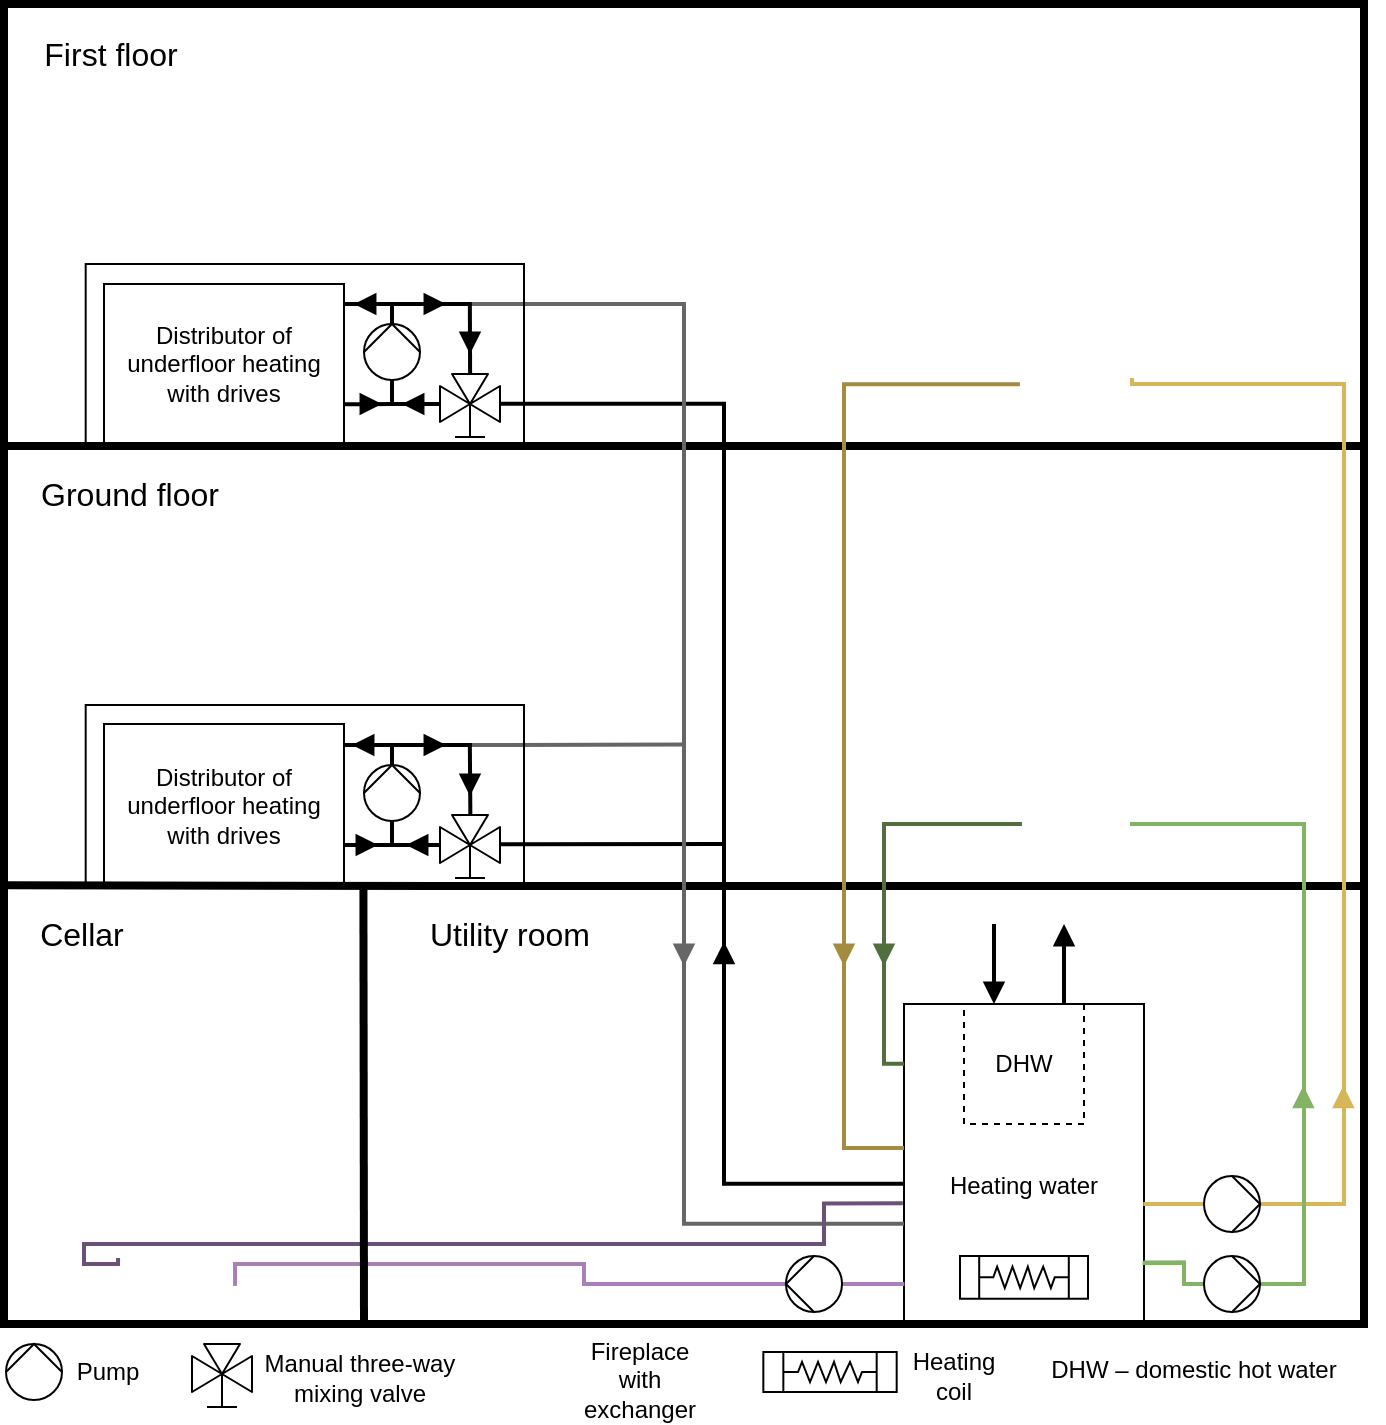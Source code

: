 <mxfile compressed="true" version="20.8.16" type="device"><diagram id="pLqHmQiU0E1_XqOjpQkK" name="Page-1"><mxGraphModel dx="1434" dy="844" grid="1" gridSize="10" guides="1" tooltips="1" connect="1" arrows="1" fold="1" page="1" pageScale="1" pageWidth="827" pageHeight="1169" math="0" shadow="0"><root><mxCell id="0"/><mxCell id="1" parent="0"/><mxCell id="nU4Wek5RADCCYADg814_-4" value="" style="rounded=0;whiteSpace=wrap;html=1;fillColor=none;movable=1;resizable=1;rotatable=1;deletable=1;editable=1;connectable=1;" parent="1" vertex="1"><mxGeometry x="530" y="640" width="120" height="160" as="geometry"/></mxCell><mxCell id="wU7P2PNgW5d9G5kwFJkN-10" style="edgeStyle=orthogonalEdgeStyle;rounded=0;orthogonalLoop=1;jettySize=auto;html=1;exitX=0;exitY=0.5;exitDx=0;exitDy=0;exitPerimeter=0;endArrow=none;endFill=0;strokeColor=#82b366;strokeWidth=2;fillColor=#d5e8d4;entryX=1;entryY=0.808;entryDx=0;entryDy=0;entryPerimeter=0;" parent="1" source="nU4Wek5RADCCYADg814_-49" target="nU4Wek5RADCCYADg814_-4" edge="1"><mxGeometry relative="1" as="geometry"><mxPoint x="656" y="780" as="targetPoint"/><Array as="points"><mxPoint x="670" y="780"/><mxPoint x="670" y="769"/></Array></mxGeometry></mxCell><mxCell id="wU7P2PNgW5d9G5kwFJkN-7" style="edgeStyle=orthogonalEdgeStyle;rounded=0;orthogonalLoop=1;jettySize=auto;html=1;exitX=0;exitY=0.5;exitDx=0;exitDy=0;exitPerimeter=0;entryX=0.002;entryY=0.88;entryDx=0;entryDy=0;entryPerimeter=0;strokeWidth=2;strokeColor=#A680B8;endArrow=none;endFill=0;" parent="1" source="wU7P2PNgW5d9G5kwFJkN-6" target="nU4Wek5RADCCYADg814_-4" edge="1"><mxGeometry relative="1" as="geometry"/></mxCell><mxCell id="nU4Wek5RADCCYADg814_-1" value="" style="whiteSpace=wrap;html=1;fillColor=none;strokeWidth=4;" parent="1" vertex="1"><mxGeometry x="80" y="140" width="680" height="660" as="geometry"/></mxCell><mxCell id="wU7P2PNgW5d9G5kwFJkN-8" style="edgeStyle=orthogonalEdgeStyle;rounded=0;orthogonalLoop=1;jettySize=auto;html=1;entryX=0.83;entryY=0.666;entryDx=0;entryDy=0;entryPerimeter=0;endArrow=none;endFill=0;strokeColor=#A680B8;strokeWidth=2;" parent="1" source="wU7P2PNgW5d9G5kwFJkN-6" target="wU7P2PNgW5d9G5kwFJkN-1" edge="1"><mxGeometry relative="1" as="geometry"><Array as="points"><mxPoint x="370" y="780"/><mxPoint x="370" y="770"/><mxPoint x="196" y="770"/></Array></mxGeometry></mxCell><mxCell id="nU4Wek5RADCCYADg814_-80" value="" style="endArrow=none;html=1;strokeColor=#666666;strokeWidth=2;fillColor=#f5f5f5;entryX=0.501;entryY=0.561;entryDx=0;entryDy=0;entryPerimeter=0;" parent="1" target="nU4Wek5RADCCYADg814_-1" edge="1"><mxGeometry width="50" height="50" relative="1" as="geometry"><mxPoint x="313" y="510.5" as="sourcePoint"/><mxPoint x="420" y="511" as="targetPoint"/></mxGeometry></mxCell><mxCell id="nU4Wek5RADCCYADg814_-81" value="" style="endArrow=none;html=1;strokeColor=#000000;strokeWidth=2;exitX=-0.003;exitY=0.593;exitDx=0;exitDy=0;exitPerimeter=0;" parent="1" source="nU4Wek5RADCCYADg814_-76" edge="1"><mxGeometry width="50" height="50" relative="1" as="geometry"><mxPoint x="360" y="590" as="sourcePoint"/><mxPoint x="440" y="560" as="targetPoint"/></mxGeometry></mxCell><mxCell id="nU4Wek5RADCCYADg814_-2" value="" style="endArrow=none;html=1;exitX=0;exitY=0.333;exitDx=0;exitDy=0;entryX=1;entryY=0.333;entryDx=0;entryDy=0;entryPerimeter=0;exitPerimeter=0;strokeWidth=4;" parent="1" edge="1"><mxGeometry width="50" height="50" relative="1" as="geometry"><mxPoint x="80" y="361.0" as="sourcePoint"/><mxPoint x="760" y="361.0" as="targetPoint"/></mxGeometry></mxCell><mxCell id="nU4Wek5RADCCYADg814_-3" value="" style="endArrow=none;html=1;exitX=0;exitY=0.666;exitDx=0;exitDy=0;exitPerimeter=0;strokeWidth=4;" parent="1" edge="1"><mxGeometry width="50" height="50" relative="1" as="geometry"><mxPoint x="80" y="580.6" as="sourcePoint"/><mxPoint x="760" y="581" as="targetPoint"/><Array as="points"><mxPoint x="310" y="581"/></Array></mxGeometry></mxCell><mxCell id="nU4Wek5RADCCYADg814_-42" style="edgeStyle=orthogonalEdgeStyle;rounded=0;orthogonalLoop=1;jettySize=auto;html=1;endArrow=none;endFill=0;strokeColor=#000000;strokeWidth=2;exitX=-0.016;exitY=0.586;exitDx=0;exitDy=0;exitPerimeter=0;entryX=0;entryY=0.562;entryDx=0;entryDy=0;entryPerimeter=0;" parent="1" source="nU4Wek5RADCCYADg814_-52" target="nU4Wek5RADCCYADg814_-4" edge="1"><mxGeometry relative="1" as="geometry"><mxPoint x="333" y="340" as="sourcePoint"/><mxPoint x="529" y="730" as="targetPoint"/><Array as="points"><mxPoint x="440" y="340"/><mxPoint x="440" y="730"/></Array></mxGeometry></mxCell><mxCell id="nU4Wek5RADCCYADg814_-45" style="edgeStyle=orthogonalEdgeStyle;rounded=0;orthogonalLoop=1;jettySize=auto;html=1;endArrow=none;endFill=0;strokeColor=#666666;strokeWidth=2;exitX=0;exitY=0.687;exitDx=0;exitDy=0;exitPerimeter=0;fillColor=#f5f5f5;" parent="1" source="nU4Wek5RADCCYADg814_-4" edge="1"><mxGeometry relative="1" as="geometry"><mxPoint x="313" y="290" as="targetPoint"/><mxPoint x="530" y="759.01" as="sourcePoint"/><Array as="points"><mxPoint x="420" y="750"/><mxPoint x="420" y="290"/></Array></mxGeometry></mxCell><mxCell id="nU4Wek5RADCCYADg814_-28" style="edgeStyle=orthogonalEdgeStyle;rounded=0;orthogonalLoop=1;jettySize=auto;html=1;endArrow=none;endFill=0;strokeWidth=2;exitX=0.2;exitY=0.533;exitDx=0;exitDy=0;exitPerimeter=0;fillColor=#d5e8d4;entryX=0.001;entryY=0.187;entryDx=0;entryDy=0;entryPerimeter=0;strokeColor=#506E3E;" parent="1" source="9d8b6mASqifzFQL8EZpE-1" target="nU4Wek5RADCCYADg814_-4" edge="1"><mxGeometry relative="1" as="geometry"><mxPoint x="527" y="670" as="targetPoint"/><Array as="points"><mxPoint x="520" y="550"/><mxPoint x="520" y="670"/></Array><mxPoint x="569.968" y="550" as="sourcePoint"/></mxGeometry></mxCell><mxCell id="nU4Wek5RADCCYADg814_-29" style="edgeStyle=orthogonalEdgeStyle;rounded=0;orthogonalLoop=1;jettySize=auto;html=1;endArrow=none;endFill=0;strokeWidth=2;fillColor=#fff2cc;entryX=0;entryY=0.437;entryDx=0;entryDy=0;entryPerimeter=0;exitX=0.747;exitY=0.288;exitDx=0;exitDy=0;exitPerimeter=0;strokeColor=#A38B42;" parent="1" source="nU4Wek5RADCCYADg814_-1" edge="1"><mxGeometry relative="1" as="geometry"><mxPoint x="587.02" y="331.98" as="sourcePoint"/><mxPoint x="530" y="712" as="targetPoint"/><Array as="points"><mxPoint x="500" y="330"/><mxPoint x="500" y="712"/></Array></mxGeometry></mxCell><mxCell id="nU4Wek5RADCCYADg814_-30" style="edgeStyle=orthogonalEdgeStyle;rounded=0;orthogonalLoop=1;jettySize=auto;html=1;entryX=0.997;entryY=0.625;entryDx=0;entryDy=0;entryPerimeter=0;endArrow=none;endFill=0;strokeWidth=2;exitX=0;exitY=0.5;exitDx=0;exitDy=0;exitPerimeter=0;strokeColor=#D6B656;" parent="1" source="nU4Wek5RADCCYADg814_-35" target="nU4Wek5RADCCYADg814_-4" edge="1"><mxGeometry relative="1" as="geometry"><mxPoint x="713.408" y="737.048" as="sourcePoint"/><mxPoint x="650.12" y="769.58" as="targetPoint"/><Array as="points"/></mxGeometry></mxCell><mxCell id="nU4Wek5RADCCYADg814_-8" value="" style="rounded=0;whiteSpace=wrap;html=1;fillColor=none;" parent="1" vertex="1"><mxGeometry x="120.84" y="270" width="219.16" height="89.62" as="geometry"/></mxCell><mxCell id="nU4Wek5RADCCYADg814_-61" style="edgeStyle=orthogonalEdgeStyle;rounded=0;orthogonalLoop=1;jettySize=auto;html=1;endArrow=none;endFill=0;strokeColor=#000000;strokeWidth=2;exitX=0.999;exitY=0.755;exitDx=0;exitDy=0;exitPerimeter=0;" parent="1" source="nU4Wek5RADCCYADg814_-14" edge="1"><mxGeometry relative="1" as="geometry"><mxPoint x="252" y="340" as="sourcePoint"/><mxPoint x="274" y="340" as="targetPoint"/><Array as="points"><mxPoint x="262" y="340"/></Array></mxGeometry></mxCell><mxCell id="nU4Wek5RADCCYADg814_-14" value="" style="rounded=0;whiteSpace=wrap;html=1;fillColor=none;" parent="1" vertex="1"><mxGeometry x="130" y="280" width="120" height="79.62" as="geometry"/></mxCell><mxCell id="nU4Wek5RADCCYADg814_-46" value="" style="rounded=0;whiteSpace=wrap;html=1;strokeWidth=1;fillColor=none;dashed=1;" parent="1" vertex="1"><mxGeometry x="560" y="640" width="60" height="60" as="geometry"/></mxCell><mxCell id="nU4Wek5RADCCYADg814_-47" value="DHW" style="text;html=1;strokeColor=none;fillColor=none;align=center;verticalAlign=middle;whiteSpace=wrap;rounded=0;dashed=1;" parent="1" vertex="1"><mxGeometry x="570" y="660" width="40" height="20" as="geometry"/></mxCell><mxCell id="nU4Wek5RADCCYADg814_-48" style="edgeStyle=orthogonalEdgeStyle;rounded=0;orthogonalLoop=1;jettySize=auto;html=1;endArrow=none;endFill=0;strokeWidth=2;strokeColor=#d6b656;entryX=1;entryY=0.5;entryDx=0;entryDy=0;entryPerimeter=0;fillColor=#fff2cc;exitX=0.811;exitY=0.489;exitDx=0;exitDy=0;exitPerimeter=0;" parent="1" source="nU4Wek5RADCCYADg814_-7" target="nU4Wek5RADCCYADg814_-35" edge="1"><mxGeometry relative="1" as="geometry"><mxPoint x="653" y="330" as="sourcePoint"/><mxPoint x="719.0" y="744" as="targetPoint"/><Array as="points"><mxPoint x="644" y="330"/><mxPoint x="750" y="330"/><mxPoint x="750" y="740"/></Array></mxGeometry></mxCell><mxCell id="nU4Wek5RADCCYADg814_-63" style="edgeStyle=orthogonalEdgeStyle;rounded=0;orthogonalLoop=1;jettySize=auto;html=1;exitX=0;exitY=0.5;exitDx=0;exitDy=0;exitPerimeter=0;endArrow=none;endFill=0;strokeColor=#82b366;strokeWidth=2;fillColor=#d5e8d4;entryX=0.994;entryY=0.809;entryDx=0;entryDy=0;entryPerimeter=0;" parent="1" source="nU4Wek5RADCCYADg814_-49" target="nU4Wek5RADCCYADg814_-4" edge="1"><mxGeometry relative="1" as="geometry"><mxPoint x="656" y="780" as="targetPoint"/><Array as="points"><mxPoint x="670" y="780"/><mxPoint x="670" y="769"/></Array></mxGeometry></mxCell><mxCell id="nU4Wek5RADCCYADg814_-64" style="edgeStyle=orthogonalEdgeStyle;rounded=0;orthogonalLoop=1;jettySize=auto;html=1;exitX=1;exitY=0.5;exitDx=0;exitDy=0;exitPerimeter=0;endArrow=none;endFill=0;strokeColor=#82b366;strokeWidth=2;fillColor=#d5e8d4;entryX=0.811;entryY=0.522;entryDx=0;entryDy=0;entryPerimeter=0;" parent="1" source="nU4Wek5RADCCYADg814_-49" target="9d8b6mASqifzFQL8EZpE-1" edge="1"><mxGeometry relative="1" as="geometry"><mxPoint x="661" y="550" as="targetPoint"/><Array as="points"><mxPoint x="730" y="780"/><mxPoint x="730" y="550"/><mxPoint x="644" y="550"/></Array></mxGeometry></mxCell><mxCell id="nU4Wek5RADCCYADg814_-49" value="" style="shape=mxgraph.pid.pumps_-_iso.pump_(liquid);html=1;pointerEvents=1;align=center;verticalLabelPosition=bottom;verticalAlign=top;dashed=0;fillColor=none;" parent="1" vertex="1"><mxGeometry x="680" y="766" width="28" height="28" as="geometry"/></mxCell><mxCell id="nU4Wek5RADCCYADg814_-62" style="edgeStyle=orthogonalEdgeStyle;rounded=0;orthogonalLoop=1;jettySize=auto;html=1;endArrow=none;endFill=0;strokeColor=#000000;strokeWidth=2;entryX=0.881;entryY=0.223;entryDx=0;entryDy=0;entryPerimeter=0;exitX=0.498;exitY=1.011;exitDx=0;exitDy=0;exitPerimeter=0;" parent="1" source="nU4Wek5RADCCYADg814_-52" edge="1"><mxGeometry relative="1" as="geometry"><mxPoint x="313.03" y="325.532" as="sourcePoint"/><mxPoint x="312.92" y="289.995" as="targetPoint"/></mxGeometry></mxCell><mxCell id="nU4Wek5RADCCYADg814_-52" value="" style="verticalLabelPosition=bottom;align=center;html=1;verticalAlign=top;pointerEvents=1;dashed=0;shape=mxgraph.pid2valves.valve;valveType=threeWay;actuator=man;fillColor=none;rotation=-180;" parent="1" vertex="1"><mxGeometry x="298" y="325" width="30" height="36" as="geometry"/></mxCell><mxCell id="nU4Wek5RADCCYADg814_-58" style="edgeStyle=orthogonalEdgeStyle;rounded=0;orthogonalLoop=1;jettySize=auto;html=1;exitX=1;exitY=0.5;exitDx=0;exitDy=0;exitPerimeter=0;endArrow=none;endFill=0;strokeColor=#000000;strokeWidth=2;entryX=1.002;entryY=0.125;entryDx=0;entryDy=0;entryPerimeter=0;" parent="1" edge="1"><mxGeometry relative="1" as="geometry"><mxPoint x="274.0" y="300.19" as="sourcePoint"/><mxPoint x="250.24" y="290.017" as="targetPoint"/><Array as="points"><mxPoint x="274" y="290.19"/></Array></mxGeometry></mxCell><mxCell id="nU4Wek5RADCCYADg814_-59" style="edgeStyle=orthogonalEdgeStyle;rounded=0;orthogonalLoop=1;jettySize=auto;html=1;exitX=0;exitY=0.5;exitDx=0;exitDy=0;exitPerimeter=0;endArrow=none;endFill=0;strokeColor=#000000;strokeWidth=2;" parent="1" source="nU4Wek5RADCCYADg814_-53" edge="1"><mxGeometry relative="1" as="geometry"><mxPoint x="298" y="340" as="targetPoint"/><Array as="points"><mxPoint x="274" y="340"/></Array></mxGeometry></mxCell><mxCell id="nU4Wek5RADCCYADg814_-53" value="" style="shape=mxgraph.pid.pumps_-_iso.pump_(liquid);html=1;pointerEvents=1;align=center;verticalLabelPosition=bottom;verticalAlign=top;dashed=0;fillColor=none;rotation=-90;" parent="1" vertex="1"><mxGeometry x="260" y="300" width="28" height="28" as="geometry"/></mxCell><mxCell id="nU4Wek5RADCCYADg814_-54" value="" style="endArrow=block;html=1;strokeColor=#000000;strokeWidth=2;entryX=0.25;entryY=0;entryDx=0;entryDy=0;endFill=1;" parent="1" target="nU4Wek5RADCCYADg814_-46" edge="1"><mxGeometry width="50" height="50" relative="1" as="geometry"><mxPoint x="575" y="600" as="sourcePoint"/><mxPoint x="620" y="610" as="targetPoint"/></mxGeometry></mxCell><mxCell id="nU4Wek5RADCCYADg814_-55" value="" style="endArrow=block;html=1;strokeColor=#000000;strokeWidth=2;exitX=0.833;exitY=0.286;exitDx=0;exitDy=0;exitPerimeter=0;endFill=1;" parent="1" edge="1"><mxGeometry width="50" height="50" relative="1" as="geometry"><mxPoint x="610" y="640" as="sourcePoint"/><mxPoint x="610.02" y="599.98" as="targetPoint"/></mxGeometry></mxCell><mxCell id="nU4Wek5RADCCYADg814_-35" value="" style="shape=mxgraph.pid.pumps_-_iso.pump_(liquid);html=1;pointerEvents=1;align=center;verticalLabelPosition=bottom;verticalAlign=top;dashed=0;fillColor=none;" parent="1" vertex="1"><mxGeometry x="680" y="726" width="28" height="28" as="geometry"/></mxCell><mxCell id="nU4Wek5RADCCYADg814_-72" value="" style="rounded=0;whiteSpace=wrap;html=1;fillColor=none;" parent="1" vertex="1"><mxGeometry x="120.84" y="490.5" width="219.16" height="89.62" as="geometry"/></mxCell><mxCell id="nU4Wek5RADCCYADg814_-73" style="edgeStyle=orthogonalEdgeStyle;rounded=0;orthogonalLoop=1;jettySize=auto;html=1;endArrow=none;endFill=0;strokeColor=#000000;strokeWidth=2;exitX=1.001;exitY=0.755;exitDx=0;exitDy=0;exitPerimeter=0;" parent="1" source="nU4Wek5RADCCYADg814_-74" edge="1"><mxGeometry relative="1" as="geometry"><mxPoint x="252" y="560.5" as="sourcePoint"/><mxPoint x="274" y="560.5" as="targetPoint"/><Array as="points"/></mxGeometry></mxCell><mxCell id="nU4Wek5RADCCYADg814_-74" value="" style="rounded=0;whiteSpace=wrap;html=1;fillColor=none;" parent="1" vertex="1"><mxGeometry x="130" y="500" width="120" height="80.12" as="geometry"/></mxCell><mxCell id="nU4Wek5RADCCYADg814_-75" style="edgeStyle=orthogonalEdgeStyle;rounded=0;orthogonalLoop=1;jettySize=auto;html=1;endArrow=none;endFill=0;strokeColor=#000000;strokeWidth=2;entryX=0.881;entryY=0.223;entryDx=0;entryDy=0;entryPerimeter=0;exitX=0.494;exitY=1.013;exitDx=0;exitDy=0;exitPerimeter=0;" parent="1" source="nU4Wek5RADCCYADg814_-76" edge="1"><mxGeometry relative="1" as="geometry"><mxPoint x="313.03" y="546.032" as="sourcePoint"/><mxPoint x="312.92" y="510.495" as="targetPoint"/></mxGeometry></mxCell><mxCell id="nU4Wek5RADCCYADg814_-76" value="" style="verticalLabelPosition=bottom;align=center;html=1;verticalAlign=top;pointerEvents=1;dashed=0;shape=mxgraph.pid2valves.valve;valveType=threeWay;actuator=man;fillColor=none;rotation=-180;" parent="1" vertex="1"><mxGeometry x="298" y="545.5" width="30" height="36" as="geometry"/></mxCell><mxCell id="nU4Wek5RADCCYADg814_-77" style="edgeStyle=orthogonalEdgeStyle;rounded=0;orthogonalLoop=1;jettySize=auto;html=1;exitX=1;exitY=0.5;exitDx=0;exitDy=0;exitPerimeter=0;endArrow=none;endFill=0;strokeColor=#000000;strokeWidth=2;entryX=1.002;entryY=0.125;entryDx=0;entryDy=0;entryPerimeter=0;" parent="1" edge="1"><mxGeometry relative="1" as="geometry"><mxPoint x="274" y="520.69" as="sourcePoint"/><mxPoint x="250.24" y="510.517" as="targetPoint"/><Array as="points"><mxPoint x="274" y="510.69"/></Array></mxGeometry></mxCell><mxCell id="nU4Wek5RADCCYADg814_-78" style="edgeStyle=orthogonalEdgeStyle;rounded=0;orthogonalLoop=1;jettySize=auto;html=1;exitX=0;exitY=0.5;exitDx=0;exitDy=0;exitPerimeter=0;endArrow=none;endFill=0;strokeColor=#000000;strokeWidth=2;" parent="1" source="nU4Wek5RADCCYADg814_-79" edge="1"><mxGeometry relative="1" as="geometry"><mxPoint x="298" y="560.5" as="targetPoint"/><Array as="points"><mxPoint x="274" y="560.5"/></Array></mxGeometry></mxCell><mxCell id="nU4Wek5RADCCYADg814_-79" value="" style="shape=mxgraph.pid.pumps_-_iso.pump_(liquid);html=1;pointerEvents=1;align=center;verticalLabelPosition=bottom;verticalAlign=top;dashed=0;fillColor=none;rotation=-90;" parent="1" vertex="1"><mxGeometry x="260" y="520.5" width="28" height="28" as="geometry"/></mxCell><mxCell id="nU4Wek5RADCCYADg814_-85" value="Distributor of underfloor heating with drives" style="text;html=1;strokeColor=none;fillColor=none;align=center;verticalAlign=middle;whiteSpace=wrap;rounded=0;dashed=1;" parent="1" vertex="1"><mxGeometry x="140" y="295.31" width="100" height="50" as="geometry"/></mxCell><mxCell id="nU4Wek5RADCCYADg814_-86" value="Distributor of underfloor heating with drives" style="text;html=1;strokeColor=none;fillColor=none;align=center;verticalAlign=middle;whiteSpace=wrap;rounded=0;dashed=1;" parent="1" vertex="1"><mxGeometry x="140" y="515.81" width="100" height="50" as="geometry"/></mxCell><mxCell id="nU4Wek5RADCCYADg814_-87" value="Heating water" style="text;html=1;strokeColor=none;fillColor=none;align=center;verticalAlign=middle;whiteSpace=wrap;rounded=0;dashed=1;" parent="1" vertex="1"><mxGeometry x="550" y="719" width="80" height="24" as="geometry"/></mxCell><mxCell id="nU4Wek5RADCCYADg814_-88" value="Utility room" style="text;html=1;strokeColor=none;fillColor=none;align=center;verticalAlign=middle;whiteSpace=wrap;rounded=0;dashed=1;fontSize=16;" parent="1" vertex="1"><mxGeometry x="263" y="595" width="140" height="20" as="geometry"/></mxCell><mxCell id="nU4Wek5RADCCYADg814_-89" value="Ground floor" style="text;html=1;strokeColor=none;fillColor=none;align=center;verticalAlign=middle;whiteSpace=wrap;rounded=0;dashed=1;fontSize=16;" parent="1" vertex="1"><mxGeometry x="81" y="375" width="124" height="20" as="geometry"/></mxCell><mxCell id="nU4Wek5RADCCYADg814_-90" value="First floor" style="text;html=1;strokeColor=none;fillColor=none;align=center;verticalAlign=middle;whiteSpace=wrap;rounded=0;dashed=1;fontSize=16;" parent="1" vertex="1"><mxGeometry x="80" y="155" width="107" height="20" as="geometry"/></mxCell><mxCell id="wU7P2PNgW5d9G5kwFJkN-9" style="edgeStyle=orthogonalEdgeStyle;rounded=0;orthogonalLoop=1;jettySize=auto;html=1;exitX=-0.005;exitY=0.623;exitDx=0;exitDy=0;entryX=0.18;entryY=0.511;entryDx=0;entryDy=0;entryPerimeter=0;endArrow=none;endFill=0;strokeWidth=2;exitPerimeter=0;strokeColor=#6A5175;" parent="1" source="nU4Wek5RADCCYADg814_-4" target="wU7P2PNgW5d9G5kwFJkN-1" edge="1"><mxGeometry relative="1" as="geometry"><Array as="points"><mxPoint x="490" y="740"/><mxPoint x="490" y="760"/><mxPoint x="120" y="760"/><mxPoint x="120" y="770"/><mxPoint x="137" y="770"/></Array></mxGeometry></mxCell><mxCell id="nU4Wek5RADCCYADg814_-96" value="" style="shape=mxgraph.pid.pumps_-_iso.pump_(liquid);html=1;pointerEvents=1;align=center;verticalLabelPosition=bottom;verticalAlign=top;dashed=0;fillColor=none;rotation=-90;" parent="1" vertex="1"><mxGeometry x="81" y="810" width="28" height="28" as="geometry"/></mxCell><mxCell id="nU4Wek5RADCCYADg814_-97" value="" style="verticalLabelPosition=bottom;align=center;html=1;verticalAlign=top;pointerEvents=1;dashed=0;shape=mxgraph.pid2valves.valve;valveType=threeWay;actuator=man;fillColor=none;rotation=-180;" parent="1" vertex="1"><mxGeometry x="174" y="810" width="30" height="36" as="geometry"/></mxCell><mxCell id="nU4Wek5RADCCYADg814_-98" value="Pump" style="text;html=1;strokeColor=none;fillColor=none;align=center;verticalAlign=middle;whiteSpace=wrap;rounded=0;dashed=1;" parent="1" vertex="1"><mxGeometry x="109" y="814" width="46" height="20" as="geometry"/></mxCell><mxCell id="nU4Wek5RADCCYADg814_-99" value="Manual three-way mixing valve" style="text;html=1;strokeColor=none;fillColor=none;align=center;verticalAlign=middle;whiteSpace=wrap;rounded=0;dashed=1;" parent="1" vertex="1"><mxGeometry x="199" y="817" width="118" height="20" as="geometry"/></mxCell><mxCell id="nU4Wek5RADCCYADg814_-100" value="" style="shape=image;html=1;verticalAlign=top;verticalLabelPosition=bottom;labelBackgroundColor=#ffffff;imageAspect=0;aspect=fixed;image=https://cdn1.iconfinder.com/data/icons/christmas-2418/512/Christmas_fireplace_winter_-128.png;fillColor=none;" parent="1" vertex="1"><mxGeometry x="332" y="807" width="34" height="34" as="geometry"/></mxCell><mxCell id="nU4Wek5RADCCYADg814_-101" value="Fireplace with exchanger" style="text;html=1;strokeColor=none;fillColor=none;align=center;verticalAlign=middle;whiteSpace=wrap;rounded=0;dashed=1;" parent="1" vertex="1"><mxGeometry x="378" y="818" width="40" height="20" as="geometry"/></mxCell><mxCell id="nU4Wek5RADCCYADg814_-102" value="&lt;font style=&quot;font-size: 12px&quot;&gt;DHW – domestic hot water&lt;/font&gt;" style="text;html=1;strokeColor=none;fillColor=none;align=center;verticalAlign=middle;whiteSpace=wrap;rounded=0;dashed=1;fontSize=16;" parent="1" vertex="1"><mxGeometry x="580" y="811" width="190" height="20" as="geometry"/></mxCell><mxCell id="9d8b6mASqifzFQL8EZpE-1" value="" style="shape=image;html=1;verticalAlign=top;verticalLabelPosition=bottom;labelBackgroundColor=#ffffff;imageAspect=0;aspect=fixed;image=https://cdn1.iconfinder.com/data/icons/christmas-2418/512/Christmas_fireplace_winter_-128.png;fillColor=none;" parent="1" vertex="1"><mxGeometry x="571" y="502" width="90" height="90" as="geometry"/></mxCell><mxCell id="9d8b6mASqifzFQL8EZpE-5" value="" style="endArrow=block;html=1;strokeWidth=2;endFill=1;startSize=5;jumpSize=6;entryX=0.926;entryY=0.818;entryDx=0;entryDy=0;entryPerimeter=0;strokeColor=#82B366;" parent="1" edge="1"><mxGeometry width="50" height="50" relative="1" as="geometry"><mxPoint x="729.7" y="690" as="sourcePoint"/><mxPoint x="729.68" y="680.88" as="targetPoint"/></mxGeometry></mxCell><mxCell id="9d8b6mASqifzFQL8EZpE-6" value="" style="endArrow=block;html=1;strokeWidth=2;endFill=1;startSize=5;jumpSize=6;entryX=0.926;entryY=0.818;entryDx=0;entryDy=0;entryPerimeter=0;strokeColor=#D6B656;" parent="1" edge="1"><mxGeometry width="50" height="50" relative="1" as="geometry"><mxPoint x="749.7" y="690" as="sourcePoint"/><mxPoint x="749.68" y="680.88" as="targetPoint"/></mxGeometry></mxCell><mxCell id="9d8b6mASqifzFQL8EZpE-7" value="" style="endArrow=block;html=1;strokeWidth=2;endFill=1;startSize=5;jumpSize=6;entryX=0.926;entryY=0.818;entryDx=0;entryDy=0;entryPerimeter=0;strokeColor=#506E3E;" parent="1" edge="1"><mxGeometry width="50" height="50" relative="1" as="geometry"><mxPoint x="520" y="611.88" as="sourcePoint"/><mxPoint x="520" y="621" as="targetPoint"/></mxGeometry></mxCell><mxCell id="9d8b6mASqifzFQL8EZpE-8" value="" style="endArrow=block;html=1;strokeWidth=2;endFill=1;startSize=5;jumpSize=6;entryX=0.926;entryY=0.818;entryDx=0;entryDy=0;entryPerimeter=0;strokeColor=#A38B42;" parent="1" edge="1"><mxGeometry width="50" height="50" relative="1" as="geometry"><mxPoint x="500" y="611.88" as="sourcePoint"/><mxPoint x="500" y="621" as="targetPoint"/></mxGeometry></mxCell><mxCell id="9d8b6mASqifzFQL8EZpE-9" value="" style="endArrow=block;html=1;strokeWidth=2;endFill=1;startSize=5;jumpSize=6;entryX=0.926;entryY=0.818;entryDx=0;entryDy=0;entryPerimeter=0;" parent="1" edge="1"><mxGeometry width="50" height="50" relative="1" as="geometry"><mxPoint x="440" y="618" as="sourcePoint"/><mxPoint x="440" y="608.88" as="targetPoint"/></mxGeometry></mxCell><mxCell id="9d8b6mASqifzFQL8EZpE-10" value="" style="endArrow=block;html=1;strokeWidth=2;endFill=1;startSize=5;jumpSize=6;entryX=0.926;entryY=0.818;entryDx=0;entryDy=0;entryPerimeter=0;fillColor=#f5f5f5;strokeColor=#666666;" parent="1" edge="1"><mxGeometry width="50" height="50" relative="1" as="geometry"><mxPoint x="420" y="611.88" as="sourcePoint"/><mxPoint x="420" y="621" as="targetPoint"/></mxGeometry></mxCell><mxCell id="9d8b6mASqifzFQL8EZpE-11" value="" style="endArrow=block;html=1;strokeWidth=2;endFill=1;startSize=5;jumpSize=6;entryX=0.926;entryY=0.818;entryDx=0;entryDy=0;entryPerimeter=0;" parent="1" edge="1"><mxGeometry width="50" height="50" relative="1" as="geometry"><mxPoint x="313" y="526.88" as="sourcePoint"/><mxPoint x="313" y="536" as="targetPoint"/></mxGeometry></mxCell><mxCell id="9d8b6mASqifzFQL8EZpE-12" value="" style="endArrow=block;html=1;strokeWidth=2;endFill=1;startSize=5;jumpSize=6;" parent="1" edge="1"><mxGeometry width="50" height="50" relative="1" as="geometry"><mxPoint x="291" y="560.5" as="sourcePoint"/><mxPoint x="281" y="560.5" as="targetPoint"/></mxGeometry></mxCell><mxCell id="9d8b6mASqifzFQL8EZpE-13" value="" style="endArrow=block;html=1;strokeWidth=2;endFill=1;startSize=5;jumpSize=6;" parent="1" edge="1"><mxGeometry width="50" height="50" relative="1" as="geometry"><mxPoint x="257" y="560.5" as="sourcePoint"/><mxPoint x="267" y="560.5" as="targetPoint"/></mxGeometry></mxCell><mxCell id="9d8b6mASqifzFQL8EZpE-14" value="" style="endArrow=block;html=1;strokeWidth=2;endFill=1;startSize=5;jumpSize=6;" parent="1" edge="1"><mxGeometry width="50" height="50" relative="1" as="geometry"><mxPoint x="264" y="510.5" as="sourcePoint"/><mxPoint x="254" y="510.5" as="targetPoint"/></mxGeometry></mxCell><mxCell id="9d8b6mASqifzFQL8EZpE-15" value="" style="endArrow=block;html=1;strokeWidth=2;endFill=1;startSize=5;jumpSize=6;" parent="1" edge="1"><mxGeometry width="50" height="50" relative="1" as="geometry"><mxPoint x="291" y="510.5" as="sourcePoint"/><mxPoint x="301" y="510.5" as="targetPoint"/></mxGeometry></mxCell><mxCell id="9d8b6mASqifzFQL8EZpE-16" value="" style="endArrow=block;html=1;strokeWidth=2;endFill=1;startSize=5;jumpSize=6;entryX=0.926;entryY=0.818;entryDx=0;entryDy=0;entryPerimeter=0;" parent="1" edge="1"><mxGeometry width="50" height="50" relative="1" as="geometry"><mxPoint x="313" y="305.88" as="sourcePoint"/><mxPoint x="313" y="315" as="targetPoint"/></mxGeometry></mxCell><mxCell id="9d8b6mASqifzFQL8EZpE-17" value="" style="endArrow=block;html=1;strokeWidth=2;endFill=1;startSize=5;jumpSize=6;" parent="1" edge="1"><mxGeometry width="50" height="50" relative="1" as="geometry"><mxPoint x="288" y="340" as="sourcePoint"/><mxPoint x="279" y="340" as="targetPoint"/></mxGeometry></mxCell><mxCell id="9d8b6mASqifzFQL8EZpE-18" value="" style="endArrow=block;html=1;strokeWidth=2;endFill=1;startSize=5;jumpSize=6;" parent="1" edge="1"><mxGeometry width="50" height="50" relative="1" as="geometry"><mxPoint x="260.0" y="340" as="sourcePoint"/><mxPoint x="269" y="340" as="targetPoint"/></mxGeometry></mxCell><mxCell id="9d8b6mASqifzFQL8EZpE-19" value="" style="endArrow=block;html=1;strokeWidth=2;endFill=1;startSize=5;jumpSize=6;" parent="1" edge="1"><mxGeometry width="50" height="50" relative="1" as="geometry"><mxPoint x="264" y="290" as="sourcePoint"/><mxPoint x="255" y="290" as="targetPoint"/></mxGeometry></mxCell><mxCell id="9d8b6mASqifzFQL8EZpE-20" value="" style="endArrow=block;html=1;strokeWidth=2;endFill=1;startSize=5;jumpSize=6;" parent="1" edge="1"><mxGeometry width="50" height="50" relative="1" as="geometry"><mxPoint x="292.0" y="290" as="sourcePoint"/><mxPoint x="301" y="290" as="targetPoint"/></mxGeometry></mxCell><mxCell id="9d8b6mASqifzFQL8EZpE-21" value="" style="endArrow=none;html=1;strokeColor=#000000;strokeWidth=2;entryX=0.881;entryY=0.223;entryDx=0;entryDy=0;entryPerimeter=0;" parent="1" target="nU4Wek5RADCCYADg814_-8" edge="1"><mxGeometry width="50" height="50" relative="1" as="geometry"><mxPoint x="273" y="290" as="sourcePoint"/><mxPoint x="320" y="290" as="targetPoint"/></mxGeometry></mxCell><mxCell id="9d8b6mASqifzFQL8EZpE-22" value="" style="endArrow=none;html=1;strokeColor=#000000;strokeWidth=2;" parent="1" edge="1"><mxGeometry width="50" height="50" relative="1" as="geometry"><mxPoint x="272" y="510.5" as="sourcePoint"/><mxPoint x="314" y="510.5" as="targetPoint"/></mxGeometry></mxCell><mxCell id="nU4Wek5RADCCYADg814_-7" value="" style="shape=image;html=1;verticalAlign=top;verticalLabelPosition=bottom;labelBackgroundColor=#ffffff;imageAspect=0;aspect=fixed;image=https://cdn1.iconfinder.com/data/icons/christmas-2418/512/Christmas_fireplace_winter_-128.png;fillColor=none;" parent="1" vertex="1"><mxGeometry x="571" y="283" width="90" height="90" as="geometry"/></mxCell><mxCell id="wU7P2PNgW5d9G5kwFJkN-1" value="" style="shape=image;html=1;verticalAlign=top;verticalLabelPosition=bottom;labelBackgroundColor=#ffffff;imageAspect=0;aspect=fixed;image=https://cdn1.iconfinder.com/data/icons/christmas-2418/512/Christmas_fireplace_winter_-128.png;fillColor=none;" parent="1" vertex="1"><mxGeometry x="120.84" y="721" width="90" height="90" as="geometry"/></mxCell><mxCell id="wU7P2PNgW5d9G5kwFJkN-4" value="" style="endArrow=none;html=1;entryX=0.588;entryY=1.006;entryDx=0;entryDy=0;entryPerimeter=0;exitX=0.25;exitY=1;exitDx=0;exitDy=0;strokeWidth=4;" parent="1" edge="1"><mxGeometry width="50" height="50" relative="1" as="geometry"><mxPoint x="260.0" y="800" as="sourcePoint"/><mxPoint x="259.706" y="580.658" as="targetPoint"/></mxGeometry></mxCell><mxCell id="wU7P2PNgW5d9G5kwFJkN-5" value="Cellar" style="text;html=1;strokeColor=none;fillColor=none;align=center;verticalAlign=middle;whiteSpace=wrap;rounded=0;dashed=1;fontSize=16;" parent="1" vertex="1"><mxGeometry x="79" y="595" width="80" height="20" as="geometry"/></mxCell><mxCell id="wU7P2PNgW5d9G5kwFJkN-6" value="" style="shape=mxgraph.pid.pumps_-_iso.pump_(liquid);html=1;pointerEvents=1;align=center;verticalLabelPosition=bottom;verticalAlign=top;dashed=0;fillColor=none;rotation=-180;" parent="1" vertex="1"><mxGeometry x="471" y="766" width="28" height="28" as="geometry"/></mxCell><mxCell id="ZBsLgS4apswbpHT45NdG-1" value="" style="shape=mxgraph.pid.heat_exchangers.heat_exchanger_(coil_tubes);html=1;pointerEvents=1;align=center;verticalLabelPosition=bottom;verticalAlign=top;dashed=0;aspect=fixed;" vertex="1" parent="1"><mxGeometry x="558" y="766" width="64" height="21.37" as="geometry"/></mxCell><mxCell id="ZBsLgS4apswbpHT45NdG-2" value="" style="shape=mxgraph.pid.heat_exchangers.heat_exchanger_(coil_tubes);html=1;pointerEvents=1;align=center;verticalLabelPosition=bottom;verticalAlign=top;dashed=0;" vertex="1" parent="1"><mxGeometry x="459.67" y="814" width="66.67" height="20" as="geometry"/></mxCell><mxCell id="ZBsLgS4apswbpHT45NdG-3" value="Heating&lt;br&gt;coil" style="text;html=1;strokeColor=none;fillColor=none;align=center;verticalAlign=middle;whiteSpace=wrap;rounded=0;dashed=1;" vertex="1" parent="1"><mxGeometry x="535" y="816" width="40" height="20" as="geometry"/></mxCell></root></mxGraphModel></diagram></mxfile>